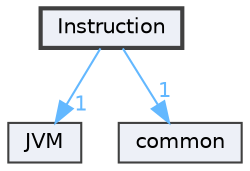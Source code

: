 digraph "Instruction"
{
 // LATEX_PDF_SIZE
  bgcolor="transparent";
  edge [fontname=Helvetica,fontsize=10,labelfontname=Helvetica,labelfontsize=10];
  node [fontname=Helvetica,fontsize=10,shape=box,height=0.2,width=0.4];
  compound=true
  dir_ab12d56e3f7c9d174aac8a6d36833de0 [label="Instruction", fillcolor="#edf0f7", color="grey25", style="filled,bold", URL="dir_ab12d56e3f7c9d174aac8a6d36833de0.html",tooltip=""];
  dir_8fb98acda06d8daf301f4be71651fd44 [label="JVM", fillcolor="#edf0f7", color="grey25", style="filled", URL="dir_8fb98acda06d8daf301f4be71651fd44.html",tooltip=""];
  dir_bdd9a5d540de89e9fe90efdfc6973a4f [label="common", fillcolor="#edf0f7", color="grey25", style="filled", URL="dir_bdd9a5d540de89e9fe90efdfc6973a4f.html",tooltip=""];
  dir_ab12d56e3f7c9d174aac8a6d36833de0->dir_8fb98acda06d8daf301f4be71651fd44 [headlabel="1", labeldistance=1.5 headhref="dir_000004_000005.html" color="steelblue1" fontcolor="steelblue1"];
  dir_ab12d56e3f7c9d174aac8a6d36833de0->dir_bdd9a5d540de89e9fe90efdfc6973a4f [headlabel="1", labeldistance=1.5 headhref="dir_000004_000000.html" color="steelblue1" fontcolor="steelblue1"];
}
